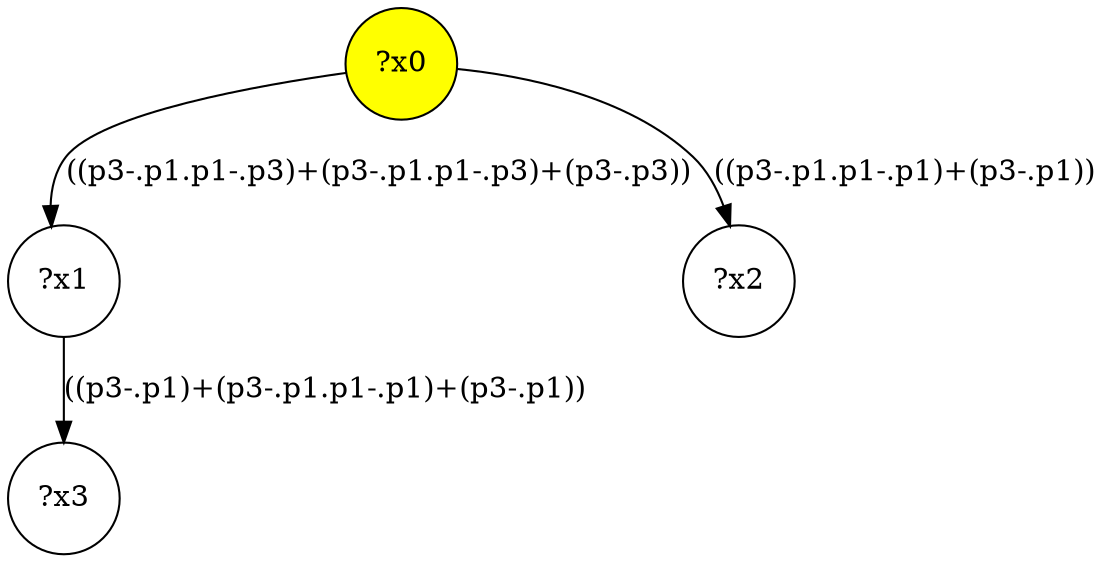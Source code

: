 digraph g {
	x0 [fillcolor="yellow", style="filled," shape=circle, label="?x0"];
	x1 [shape=circle, label="?x1"];
	x0 -> x1 [label="((p3-.p1.p1-.p3)+(p3-.p1.p1-.p3)+(p3-.p3))"];
	x2 [shape=circle, label="?x2"];
	x0 -> x2 [label="((p3-.p1.p1-.p1)+(p3-.p1))"];
	x3 [shape=circle, label="?x3"];
	x1 -> x3 [label="((p3-.p1)+(p3-.p1.p1-.p1)+(p3-.p1))"];
}
